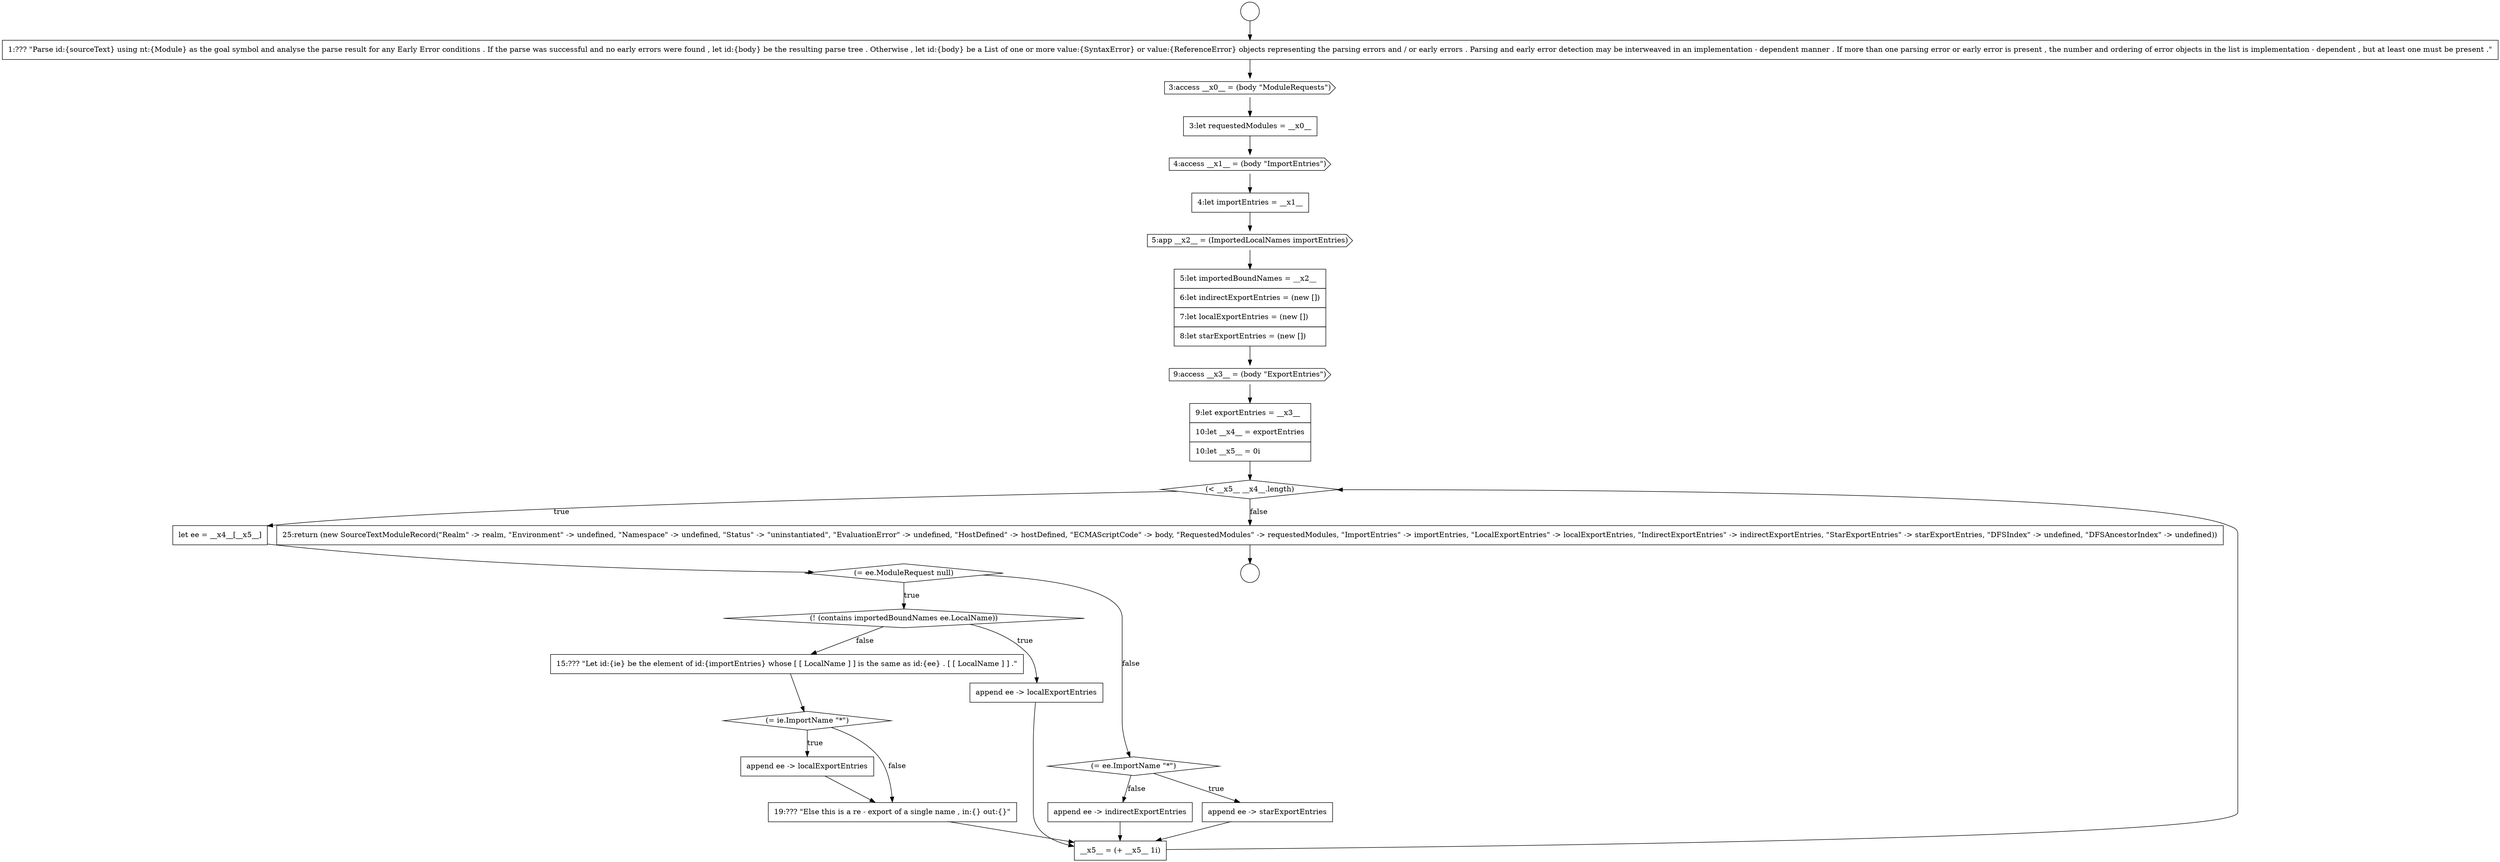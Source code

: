 digraph {
  node10609 [shape=cds, label=<<font color="black">4:access __x1__ = (body &quot;ImportEntries&quot;)</font>> color="black" fillcolor="white" style=filled]
  node10616 [shape=none, margin=0, label=<<font color="black">
    <table border="0" cellborder="1" cellspacing="0" cellpadding="10">
      <tr><td align="left">let ee = __x4__[__x5__]</td></tr>
    </table>
  </font>> color="black" fillcolor="white" style=filled]
  node10612 [shape=none, margin=0, label=<<font color="black">
    <table border="0" cellborder="1" cellspacing="0" cellpadding="10">
      <tr><td align="left">5:let importedBoundNames = __x2__</td></tr>
      <tr><td align="left">6:let indirectExportEntries = (new [])</td></tr>
      <tr><td align="left">7:let localExportEntries = (new [])</td></tr>
      <tr><td align="left">8:let starExportEntries = (new [])</td></tr>
    </table>
  </font>> color="black" fillcolor="white" style=filled]
  node10615 [shape=diamond, label=<<font color="black">(&lt; __x5__ __x4__.length)</font>> color="black" fillcolor="white" style=filled]
  node10620 [shape=none, margin=0, label=<<font color="black">
    <table border="0" cellborder="1" cellspacing="0" cellpadding="10">
      <tr><td align="left">15:??? &quot;Let id:{ie} be the element of id:{importEntries} whose [ [ LocalName ] ] is the same as id:{ee} . [ [ LocalName ] ] .&quot;</td></tr>
    </table>
  </font>> color="black" fillcolor="white" style=filled]
  node10611 [shape=cds, label=<<font color="black">5:app __x2__ = (ImportedLocalNames importEntries)</font>> color="black" fillcolor="white" style=filled]
  node10622 [shape=none, margin=0, label=<<font color="black">
    <table border="0" cellborder="1" cellspacing="0" cellpadding="10">
      <tr><td align="left">append ee -&gt; localExportEntries</td></tr>
    </table>
  </font>> color="black" fillcolor="white" style=filled]
  node10618 [shape=diamond, label=<<font color="black">(! (contains importedBoundNames ee.LocalName))</font>> color="black" fillcolor="white" style=filled]
  node10619 [shape=none, margin=0, label=<<font color="black">
    <table border="0" cellborder="1" cellspacing="0" cellpadding="10">
      <tr><td align="left">append ee -&gt; localExportEntries</td></tr>
    </table>
  </font>> color="black" fillcolor="white" style=filled]
  node10606 [shape=none, margin=0, label=<<font color="black">
    <table border="0" cellborder="1" cellspacing="0" cellpadding="10">
      <tr><td align="left">1:??? &quot;Parse id:{sourceText} using nt:{Module} as the goal symbol and analyse the parse result for any Early Error conditions . If the parse was successful and no early errors were found , let id:{body} be the resulting parse tree . Otherwise , let id:{body} be a List of one or more value:{SyntaxError} or value:{ReferenceError} objects representing the parsing errors and / or early errors . Parsing and early error detection may be interweaved in an implementation - dependent manner . If more than one parsing error or early error is present , the number and ordering of error objects in the list is implementation - dependent , but at least one must be present .&quot;</td></tr>
    </table>
  </font>> color="black" fillcolor="white" style=filled]
  node10623 [shape=none, margin=0, label=<<font color="black">
    <table border="0" cellborder="1" cellspacing="0" cellpadding="10">
      <tr><td align="left">19:??? &quot;Else this is a re - export of a single name , in:{} out:{}&quot;</td></tr>
    </table>
  </font>> color="black" fillcolor="white" style=filled]
  node10626 [shape=none, margin=0, label=<<font color="black">
    <table border="0" cellborder="1" cellspacing="0" cellpadding="10">
      <tr><td align="left">append ee -&gt; indirectExportEntries</td></tr>
    </table>
  </font>> color="black" fillcolor="white" style=filled]
  node10614 [shape=none, margin=0, label=<<font color="black">
    <table border="0" cellborder="1" cellspacing="0" cellpadding="10">
      <tr><td align="left">9:let exportEntries = __x3__</td></tr>
      <tr><td align="left">10:let __x4__ = exportEntries</td></tr>
      <tr><td align="left">10:let __x5__ = 0i</td></tr>
    </table>
  </font>> color="black" fillcolor="white" style=filled]
  node10624 [shape=diamond, label=<<font color="black">(= ee.ImportName &quot;*&quot;)</font>> color="black" fillcolor="white" style=filled]
  node10607 [shape=cds, label=<<font color="black">3:access __x0__ = (body &quot;ModuleRequests&quot;)</font>> color="black" fillcolor="white" style=filled]
  node10625 [shape=none, margin=0, label=<<font color="black">
    <table border="0" cellborder="1" cellspacing="0" cellpadding="10">
      <tr><td align="left">append ee -&gt; starExportEntries</td></tr>
    </table>
  </font>> color="black" fillcolor="white" style=filled]
  node10621 [shape=diamond, label=<<font color="black">(= ie.ImportName &quot;*&quot;)</font>> color="black" fillcolor="white" style=filled]
  node10628 [shape=none, margin=0, label=<<font color="black">
    <table border="0" cellborder="1" cellspacing="0" cellpadding="10">
      <tr><td align="left">25:return (new SourceTextModuleRecord(&quot;Realm&quot; -&gt; realm, &quot;Environment&quot; -&gt; undefined, &quot;Namespace&quot; -&gt; undefined, &quot;Status&quot; -&gt; &quot;uninstantiated&quot;, &quot;EvaluationError&quot; -&gt; undefined, &quot;HostDefined&quot; -&gt; hostDefined, &quot;ECMAScriptCode&quot; -&gt; body, &quot;RequestedModules&quot; -&gt; requestedModules, &quot;ImportEntries&quot; -&gt; importEntries, &quot;LocalExportEntries&quot; -&gt; localExportEntries, &quot;IndirectExportEntries&quot; -&gt; indirectExportEntries, &quot;StarExportEntries&quot; -&gt; starExportEntries, &quot;DFSIndex&quot; -&gt; undefined, &quot;DFSAncestorIndex&quot; -&gt; undefined))</td></tr>
    </table>
  </font>> color="black" fillcolor="white" style=filled]
  node10617 [shape=diamond, label=<<font color="black">(= ee.ModuleRequest null)</font>> color="black" fillcolor="white" style=filled]
  node10604 [shape=circle label=" " color="black" fillcolor="white" style=filled]
  node10613 [shape=cds, label=<<font color="black">9:access __x3__ = (body &quot;ExportEntries&quot;)</font>> color="black" fillcolor="white" style=filled]
  node10608 [shape=none, margin=0, label=<<font color="black">
    <table border="0" cellborder="1" cellspacing="0" cellpadding="10">
      <tr><td align="left">3:let requestedModules = __x0__</td></tr>
    </table>
  </font>> color="black" fillcolor="white" style=filled]
  node10605 [shape=circle label=" " color="black" fillcolor="white" style=filled]
  node10610 [shape=none, margin=0, label=<<font color="black">
    <table border="0" cellborder="1" cellspacing="0" cellpadding="10">
      <tr><td align="left">4:let importEntries = __x1__</td></tr>
    </table>
  </font>> color="black" fillcolor="white" style=filled]
  node10627 [shape=none, margin=0, label=<<font color="black">
    <table border="0" cellborder="1" cellspacing="0" cellpadding="10">
      <tr><td align="left">__x5__ = (+ __x5__ 1i)</td></tr>
    </table>
  </font>> color="black" fillcolor="white" style=filled]
  node10606 -> node10607 [ color="black"]
  node10626 -> node10627 [ color="black"]
  node10625 -> node10627 [ color="black"]
  node10611 -> node10612 [ color="black"]
  node10623 -> node10627 [ color="black"]
  node10614 -> node10615 [ color="black"]
  node10609 -> node10610 [ color="black"]
  node10620 -> node10621 [ color="black"]
  node10613 -> node10614 [ color="black"]
  node10612 -> node10613 [ color="black"]
  node10616 -> node10617 [ color="black"]
  node10610 -> node10611 [ color="black"]
  node10615 -> node10616 [label=<<font color="black">true</font>> color="black"]
  node10615 -> node10628 [label=<<font color="black">false</font>> color="black"]
  node10617 -> node10618 [label=<<font color="black">true</font>> color="black"]
  node10617 -> node10624 [label=<<font color="black">false</font>> color="black"]
  node10607 -> node10608 [ color="black"]
  node10618 -> node10619 [label=<<font color="black">true</font>> color="black"]
  node10618 -> node10620 [label=<<font color="black">false</font>> color="black"]
  node10621 -> node10622 [label=<<font color="black">true</font>> color="black"]
  node10621 -> node10623 [label=<<font color="black">false</font>> color="black"]
  node10608 -> node10609 [ color="black"]
  node10619 -> node10627 [ color="black"]
  node10624 -> node10625 [label=<<font color="black">true</font>> color="black"]
  node10624 -> node10626 [label=<<font color="black">false</font>> color="black"]
  node10627 -> node10615 [ color="black"]
  node10622 -> node10623 [ color="black"]
  node10604 -> node10606 [ color="black"]
  node10628 -> node10605 [ color="black"]
}
